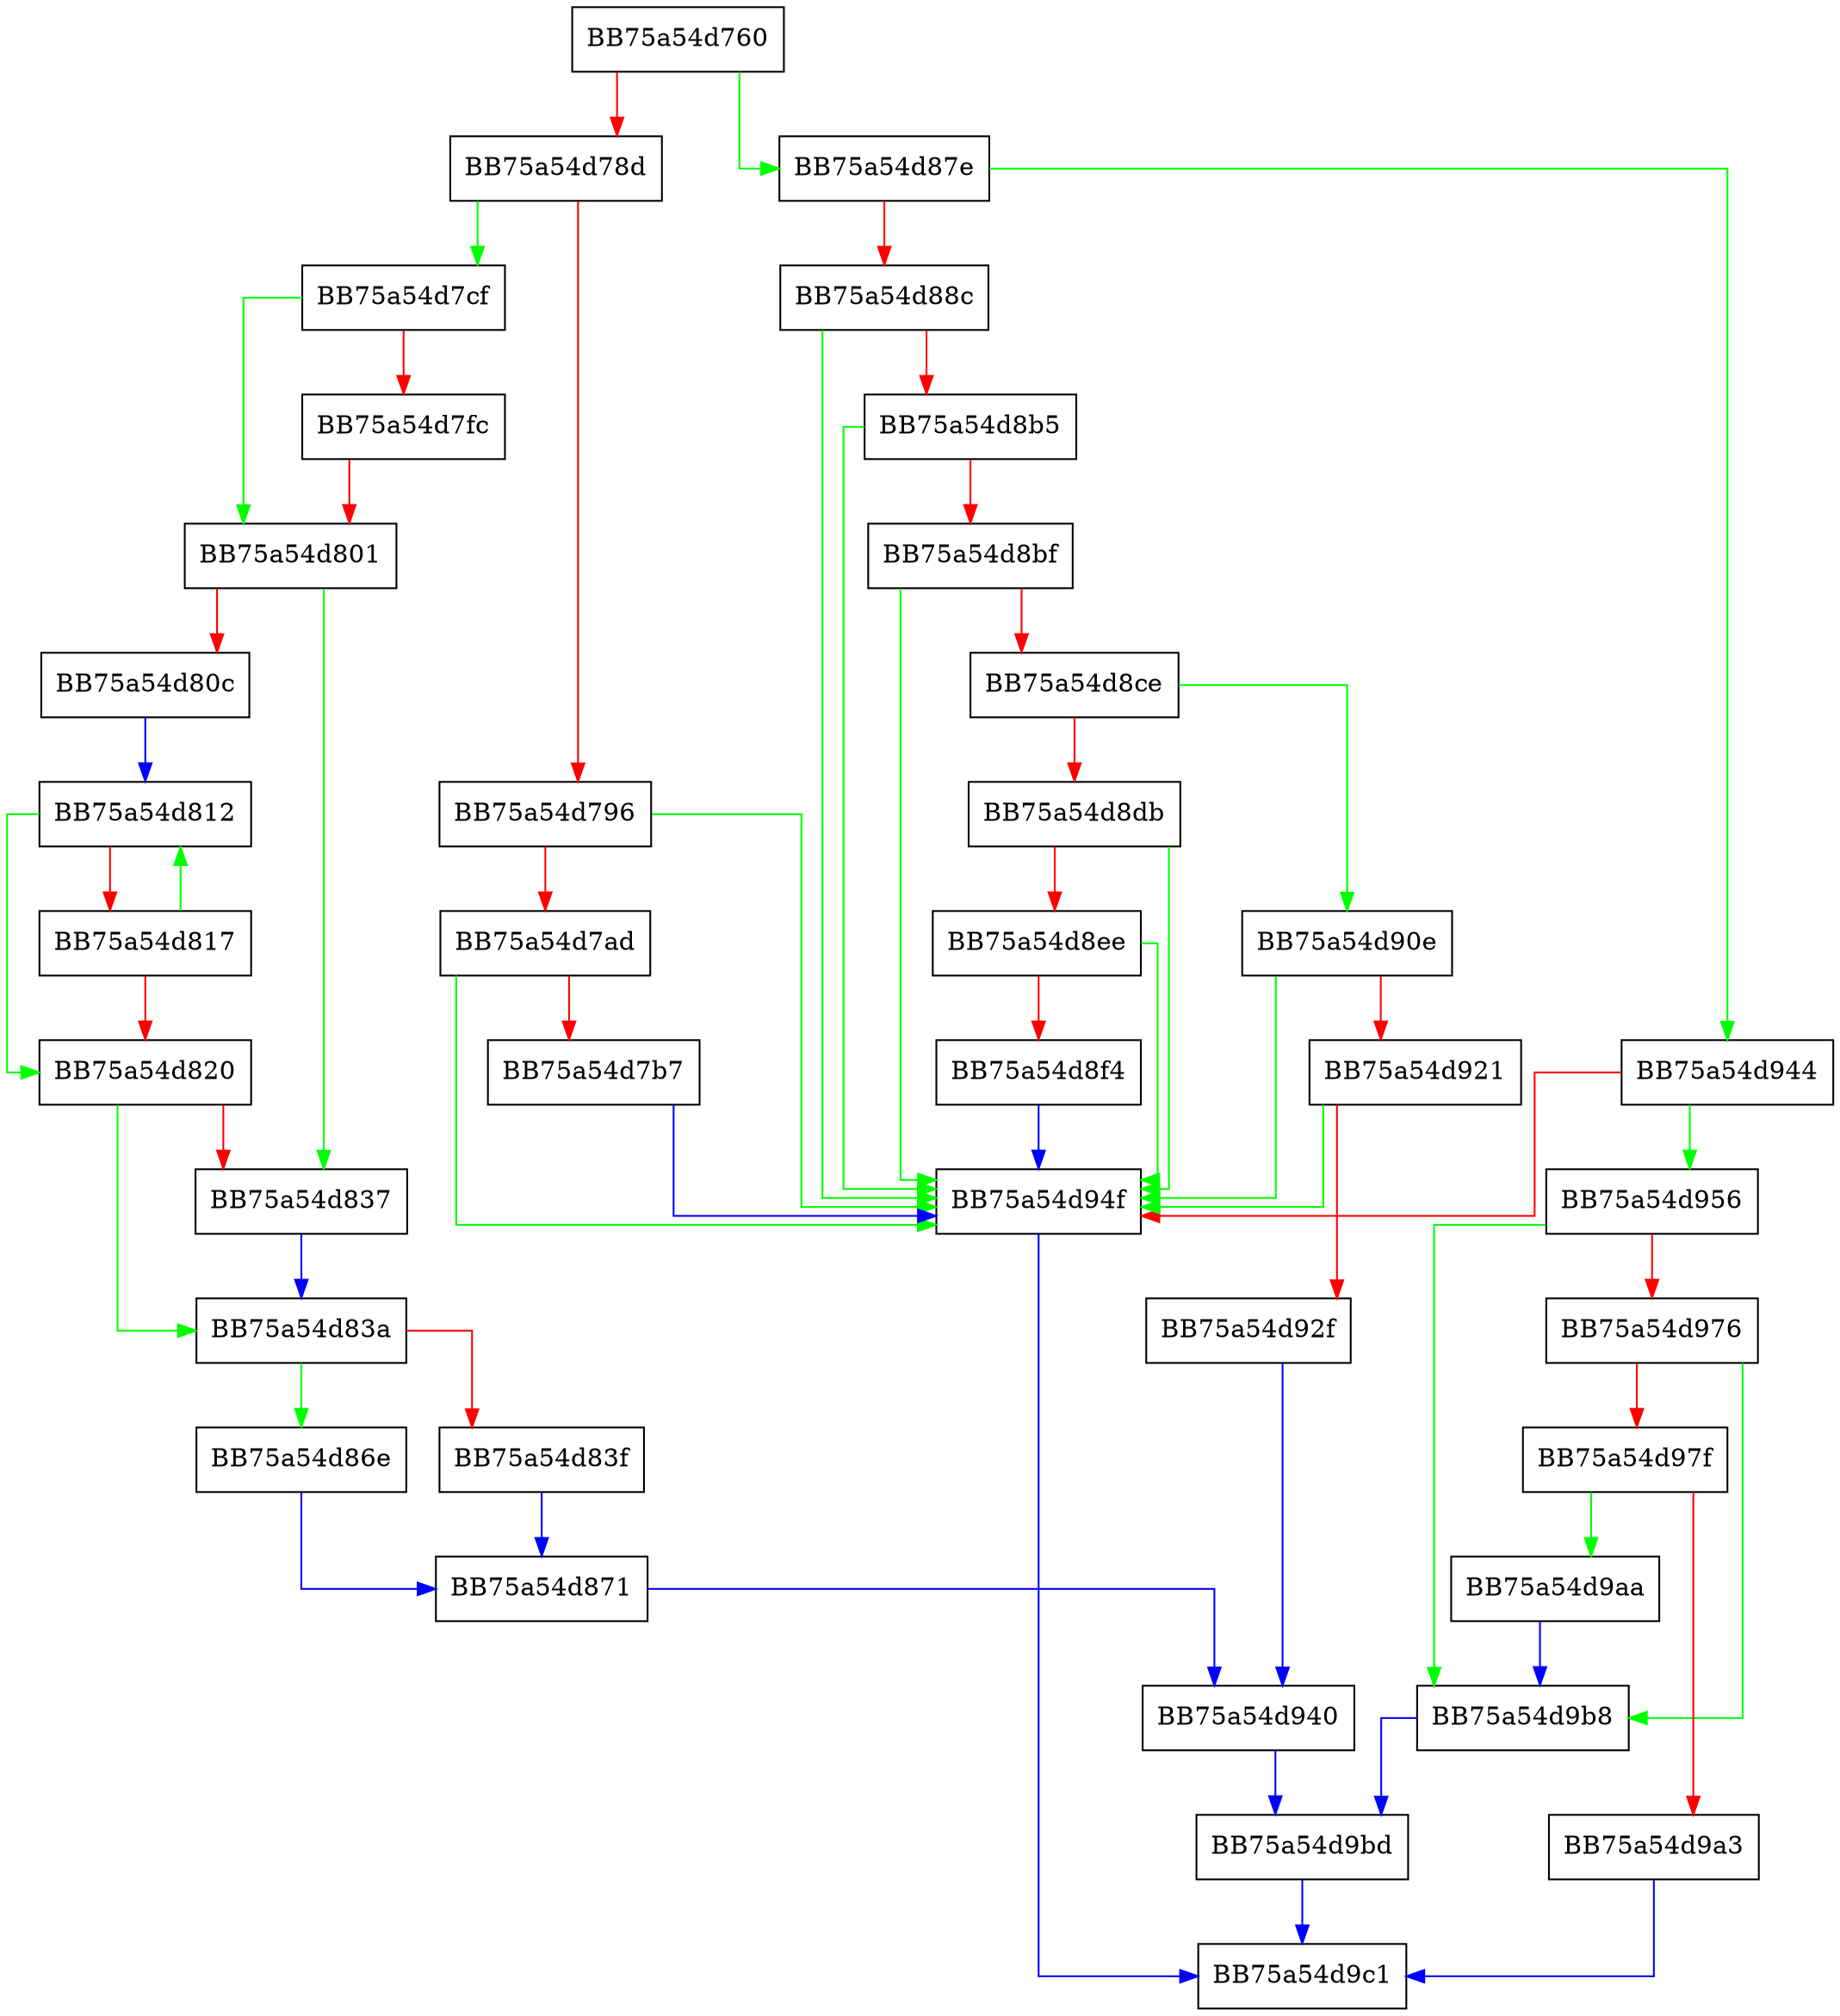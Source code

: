 digraph FindNext {
  node [shape="box"];
  graph [splines=ortho];
  BB75a54d760 -> BB75a54d87e [color="green"];
  BB75a54d760 -> BB75a54d78d [color="red"];
  BB75a54d78d -> BB75a54d7cf [color="green"];
  BB75a54d78d -> BB75a54d796 [color="red"];
  BB75a54d796 -> BB75a54d94f [color="green"];
  BB75a54d796 -> BB75a54d7ad [color="red"];
  BB75a54d7ad -> BB75a54d94f [color="green"];
  BB75a54d7ad -> BB75a54d7b7 [color="red"];
  BB75a54d7b7 -> BB75a54d94f [color="blue"];
  BB75a54d7cf -> BB75a54d801 [color="green"];
  BB75a54d7cf -> BB75a54d7fc [color="red"];
  BB75a54d7fc -> BB75a54d801 [color="red"];
  BB75a54d801 -> BB75a54d837 [color="green"];
  BB75a54d801 -> BB75a54d80c [color="red"];
  BB75a54d80c -> BB75a54d812 [color="blue"];
  BB75a54d812 -> BB75a54d820 [color="green"];
  BB75a54d812 -> BB75a54d817 [color="red"];
  BB75a54d817 -> BB75a54d812 [color="green"];
  BB75a54d817 -> BB75a54d820 [color="red"];
  BB75a54d820 -> BB75a54d83a [color="green"];
  BB75a54d820 -> BB75a54d837 [color="red"];
  BB75a54d837 -> BB75a54d83a [color="blue"];
  BB75a54d83a -> BB75a54d86e [color="green"];
  BB75a54d83a -> BB75a54d83f [color="red"];
  BB75a54d83f -> BB75a54d871 [color="blue"];
  BB75a54d86e -> BB75a54d871 [color="blue"];
  BB75a54d871 -> BB75a54d940 [color="blue"];
  BB75a54d87e -> BB75a54d944 [color="green"];
  BB75a54d87e -> BB75a54d88c [color="red"];
  BB75a54d88c -> BB75a54d94f [color="green"];
  BB75a54d88c -> BB75a54d8b5 [color="red"];
  BB75a54d8b5 -> BB75a54d94f [color="green"];
  BB75a54d8b5 -> BB75a54d8bf [color="red"];
  BB75a54d8bf -> BB75a54d94f [color="green"];
  BB75a54d8bf -> BB75a54d8ce [color="red"];
  BB75a54d8ce -> BB75a54d90e [color="green"];
  BB75a54d8ce -> BB75a54d8db [color="red"];
  BB75a54d8db -> BB75a54d94f [color="green"];
  BB75a54d8db -> BB75a54d8ee [color="red"];
  BB75a54d8ee -> BB75a54d94f [color="green"];
  BB75a54d8ee -> BB75a54d8f4 [color="red"];
  BB75a54d8f4 -> BB75a54d94f [color="blue"];
  BB75a54d90e -> BB75a54d94f [color="green"];
  BB75a54d90e -> BB75a54d921 [color="red"];
  BB75a54d921 -> BB75a54d94f [color="green"];
  BB75a54d921 -> BB75a54d92f [color="red"];
  BB75a54d92f -> BB75a54d940 [color="blue"];
  BB75a54d940 -> BB75a54d9bd [color="blue"];
  BB75a54d944 -> BB75a54d956 [color="green"];
  BB75a54d944 -> BB75a54d94f [color="red"];
  BB75a54d94f -> BB75a54d9c1 [color="blue"];
  BB75a54d956 -> BB75a54d9b8 [color="green"];
  BB75a54d956 -> BB75a54d976 [color="red"];
  BB75a54d976 -> BB75a54d9b8 [color="green"];
  BB75a54d976 -> BB75a54d97f [color="red"];
  BB75a54d97f -> BB75a54d9aa [color="green"];
  BB75a54d97f -> BB75a54d9a3 [color="red"];
  BB75a54d9a3 -> BB75a54d9c1 [color="blue"];
  BB75a54d9aa -> BB75a54d9b8 [color="blue"];
  BB75a54d9b8 -> BB75a54d9bd [color="blue"];
  BB75a54d9bd -> BB75a54d9c1 [color="blue"];
}